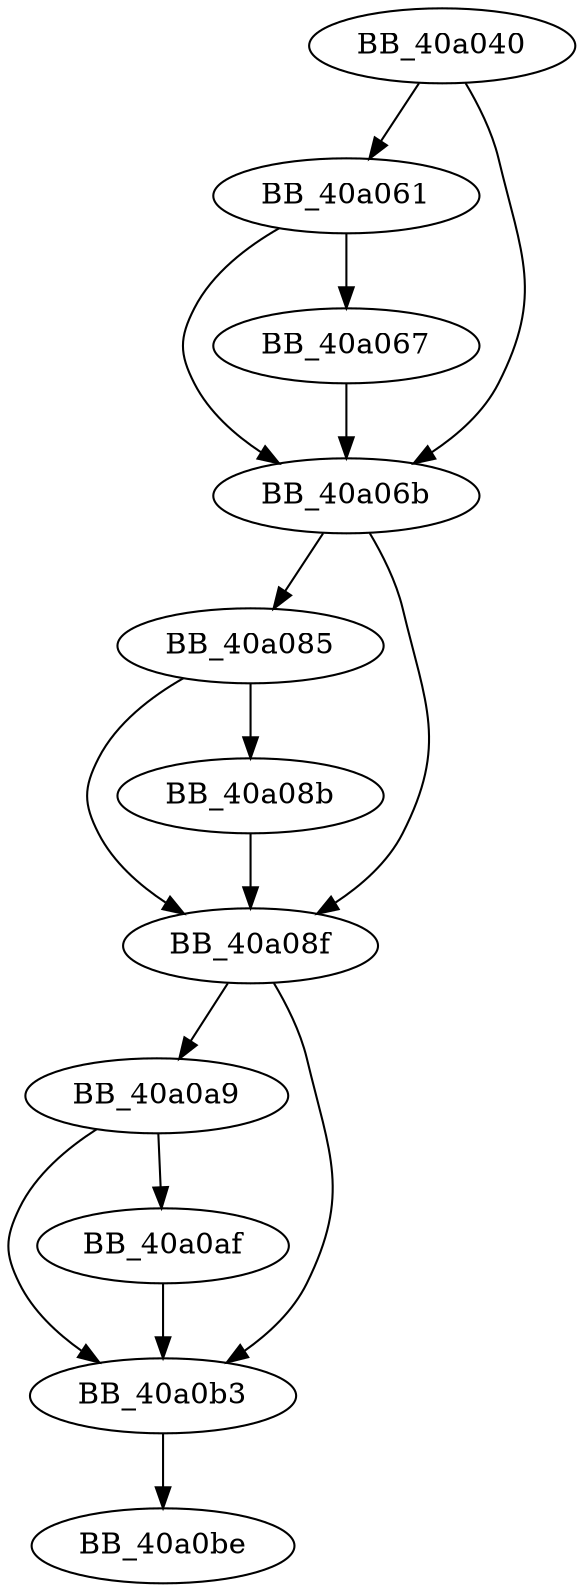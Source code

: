 DiGraph sub_40A040{
BB_40a040->BB_40a061
BB_40a040->BB_40a06b
BB_40a061->BB_40a067
BB_40a061->BB_40a06b
BB_40a067->BB_40a06b
BB_40a06b->BB_40a085
BB_40a06b->BB_40a08f
BB_40a085->BB_40a08b
BB_40a085->BB_40a08f
BB_40a08b->BB_40a08f
BB_40a08f->BB_40a0a9
BB_40a08f->BB_40a0b3
BB_40a0a9->BB_40a0af
BB_40a0a9->BB_40a0b3
BB_40a0af->BB_40a0b3
BB_40a0b3->BB_40a0be
}
